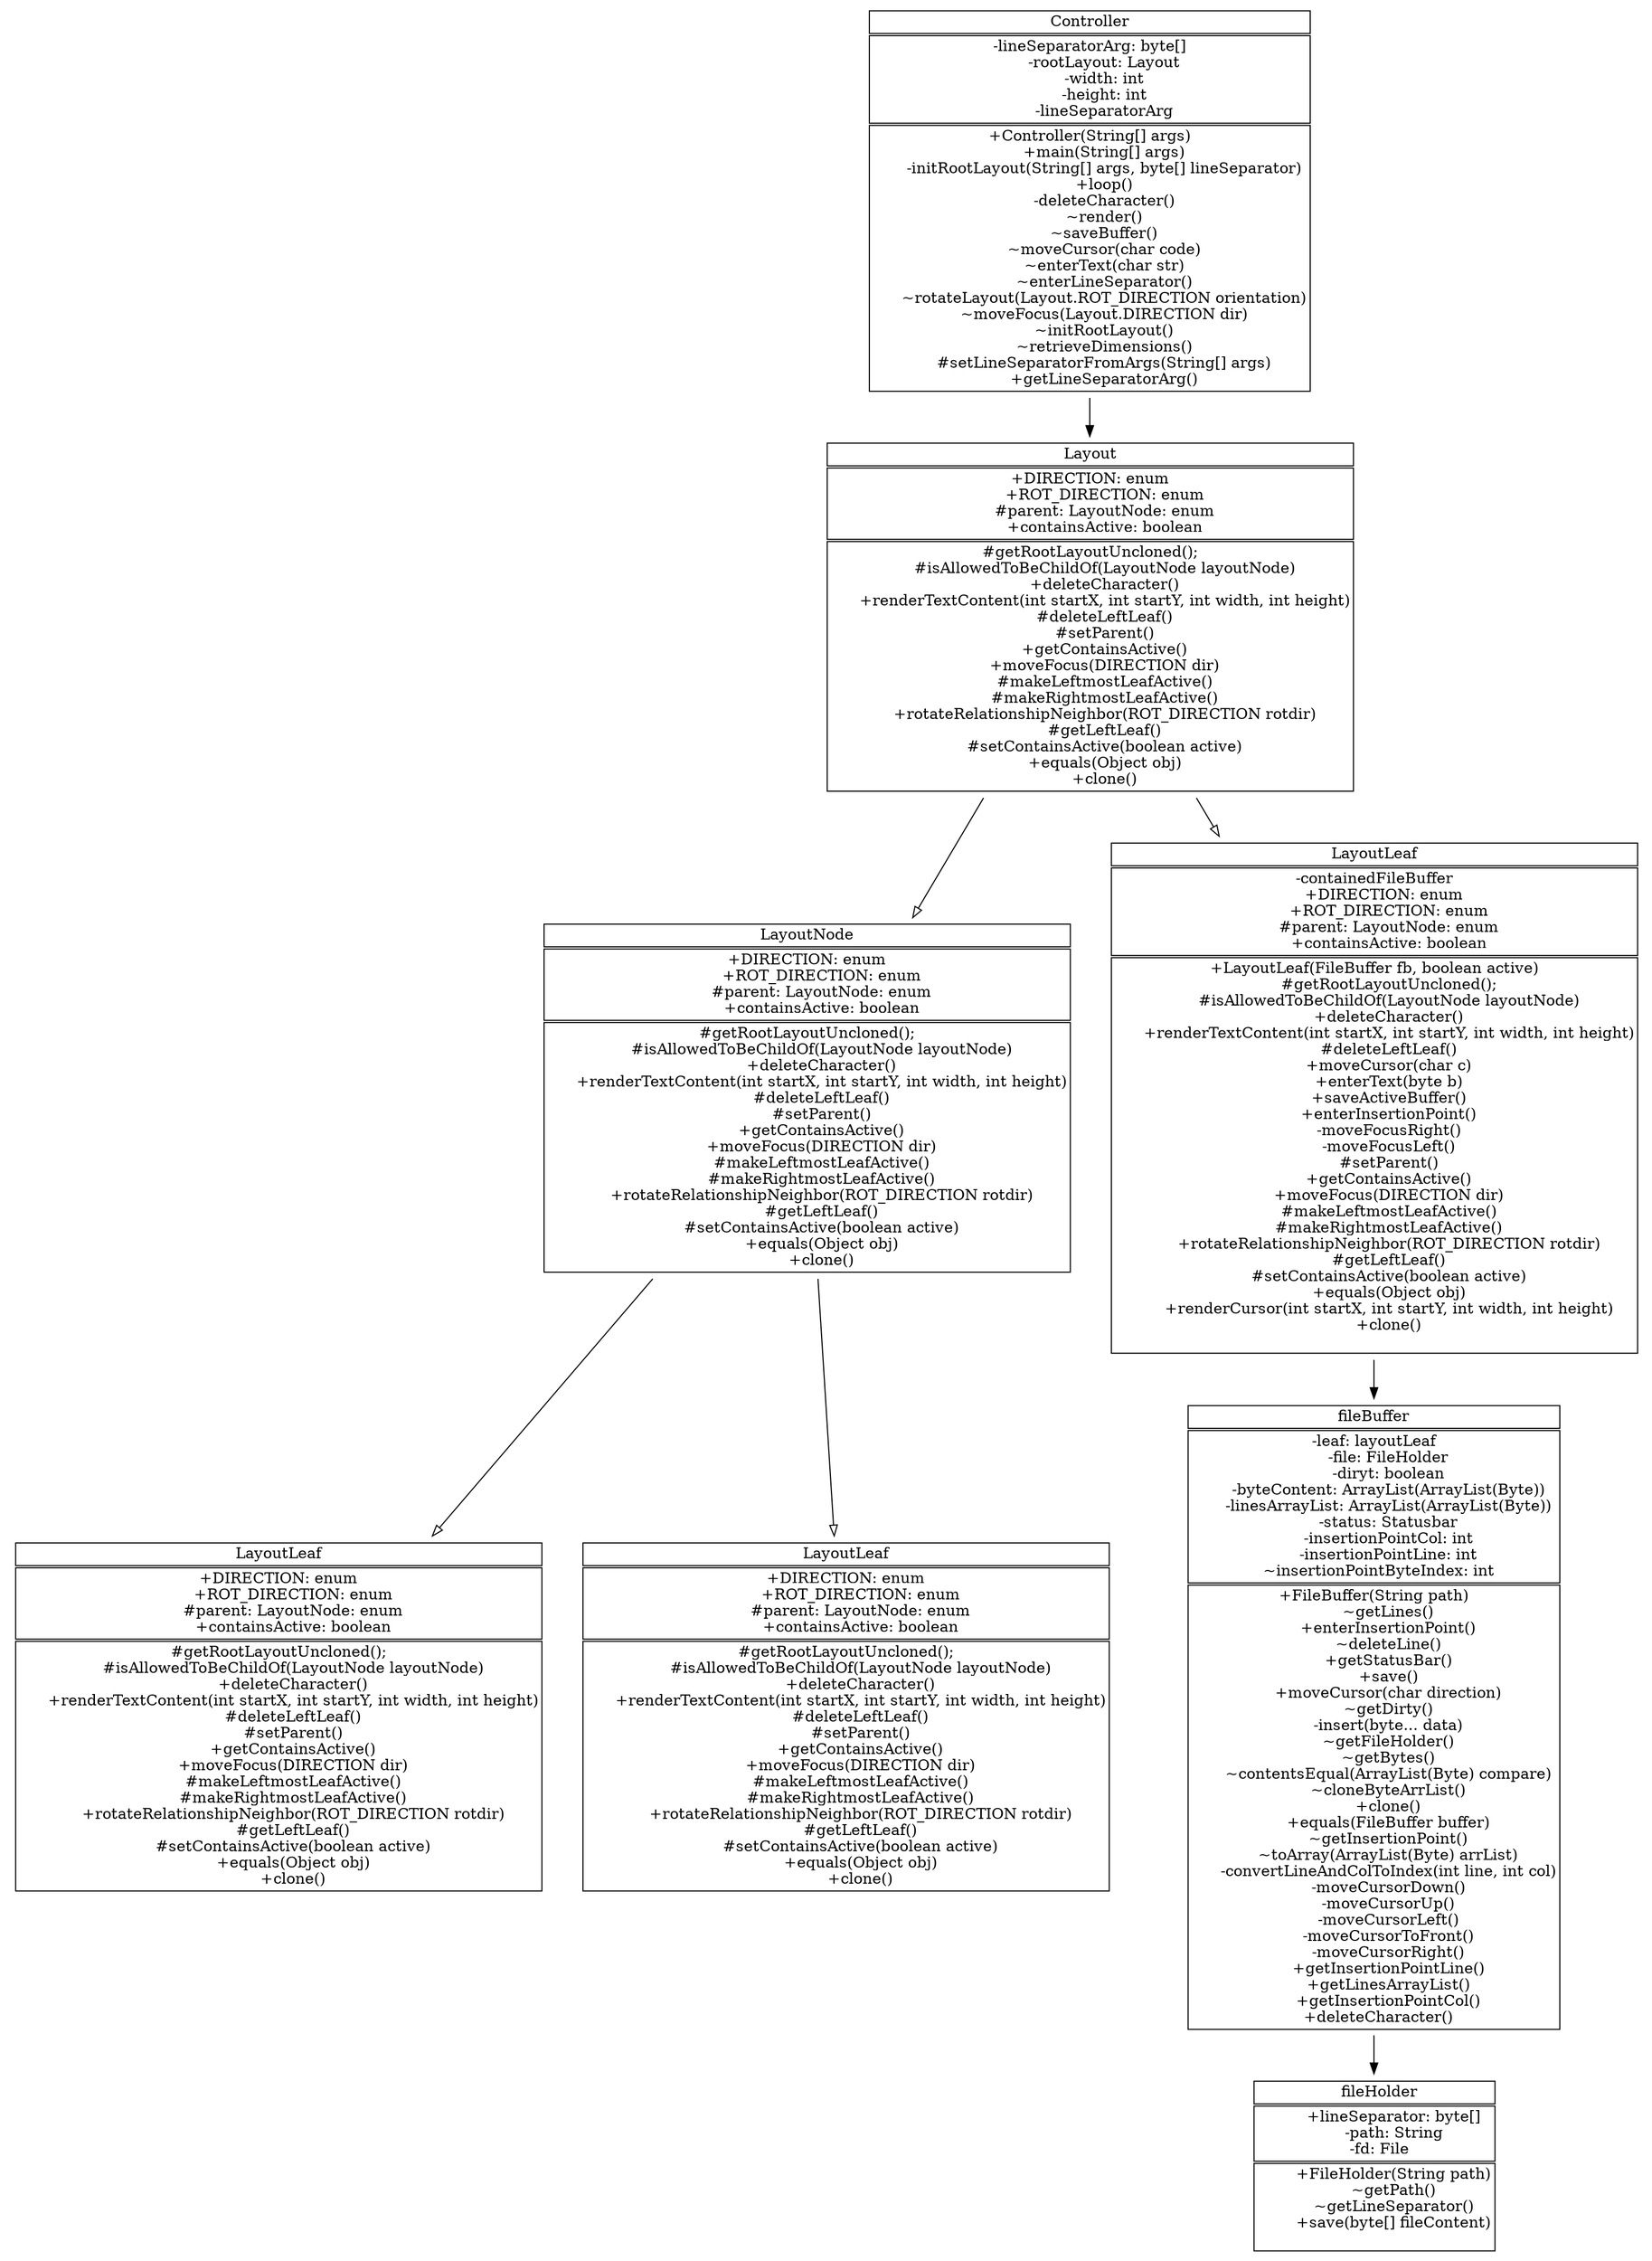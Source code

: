 digraph {
  node[shape=none]

  Layout[label=<<table BORDER="0" CELLBORDER="1">
    <tr><td>Layout</td></tr>
    <tr><td>+DIRECTION: enum<br/>
      +ROT_DIRECTION: enum<br/>
      #parent: LayoutNode: enum<br/>
      +containsActive: boolean</td></tr>
    <tr><td>#getRootLayoutUncloned();<br/>
      #isAllowedToBeChildOf(LayoutNode layoutNode)<br/>
      +deleteCharacter()<br/>
      +renderTextContent(int startX, int startY, int width, int height)<br/>
      #deleteLeftLeaf()<br/>
      #setParent()<br/>
      +getContainsActive()<br/>
      +moveFocus(DIRECTION dir)<br/>
      #makeLeftmostLeafActive()<br/>
      #makeRightmostLeafActive()<br/>
      +rotateRelationshipNeighbor(ROT_DIRECTION rotdir)<br/>
      #getLeftLeaf()<br/>
      #setContainsActive(boolean active)<br/>
      +equals(Object obj)<br/>
      +clone()</td></tr>
    </table>>]

  LayoutNode[label=<<table BORDER="0" CELLBORDER="1">
    <tr><td>LayoutNode</td></tr>
    <tr><td>+DIRECTION: enum<br/>
      +ROT_DIRECTION: enum<br/>
      #parent: LayoutNode: enum<br/>
      +containsActive: boolean</td></tr>
    <tr><td>#getRootLayoutUncloned();<br/>
      #isAllowedToBeChildOf(LayoutNode layoutNode)<br/>
      +deleteCharacter()<br/>
      +renderTextContent(int startX, int startY, int width, int height)<br/>
      #deleteLeftLeaf()<br/>
      #setParent()<br/>
      +getContainsActive()<br/>
      +moveFocus(DIRECTION dir)<br/>
      #makeLeftmostLeafActive()<br/>
      #makeRightmostLeafActive()<br/>
      +rotateRelationshipNeighbor(ROT_DIRECTION rotdir)<br/>
      #getLeftLeaf()<br/>
      #setContainsActive(boolean active)<br/>
      +equals(Object obj)<br/>
      +clone()</td></tr>
    </table>>]

  LayoutLeaf[label=<<table BORDER="0" CELLBORDER="1">
    <tr><td>LayoutLeaf</td></tr>
    <tr><td>-containedFileBuffer<br/>
    +DIRECTION: enum<br/>
      +ROT_DIRECTION: enum<br/>
      #parent: LayoutNode: enum<br/>
      +containsActive: boolean</td></tr>
    <tr><td>+LayoutLeaf(FileBuffer fb, boolean active)<br/>
      #getRootLayoutUncloned();<br/>
      #isAllowedToBeChildOf(LayoutNode layoutNode)<br/>
      +deleteCharacter()<br/>
      +renderTextContent(int startX, int startY, int width, int height)<br/>
      #deleteLeftLeaf()<br/>
      +moveCursor(char c)<br/>
      +enterText(byte b)<br/>
      +saveActiveBuffer()<br/>
      +enterInsertionPoint()<br/>
      -moveFocusRight()<br/>
      -moveFocusLeft()<br/>
      #setParent()<br/>
      +getContainsActive()<br/>
      +moveFocus(DIRECTION dir)<br/>
      #makeLeftmostLeafActive()<br/>
      #makeRightmostLeafActive()<br/>
      +rotateRelationshipNeighbor(ROT_DIRECTION rotdir)<br/>
      #getLeftLeaf()<br/>
      #setContainsActive(boolean active)<br/>
      +equals(Object obj)<br/>
      +renderCursor(int startX, int startY, int width, int height)<br/>
      +clone()<br/>
      </td></tr>
    </table>>]

  LayoutNodeHorizontal[label=<<table BORDER="0" CELLBORDER="1">
    <tr><td>LayoutLeaf</td></tr>
    <tr><td>+DIRECTION: enum<br/>
      +ROT_DIRECTION: enum<br/>
      #parent: LayoutNode: enum<br/>
      +containsActive: boolean</td></tr>
    <tr><td>#getRootLayoutUncloned();<br/>
      #isAllowedToBeChildOf(LayoutNode layoutNode)<br/>
      +deleteCharacter()<br/>
      +renderTextContent(int startX, int startY, int width, int height)<br/>
      #deleteLeftLeaf()<br/>
      #setParent()<br/>
      +getContainsActive()<br/>
      +moveFocus(DIRECTION dir)<br/>
      #makeLeftmostLeafActive()<br/>
      #makeRightmostLeafActive()<br/>
      +rotateRelationshipNeighbor(ROT_DIRECTION rotdir)<br/>
      #getLeftLeaf()<br/>
      #setContainsActive(boolean active)<br/>
      +equals(Object obj)<br/>
      +clone()</td></tr>
    </table>>]
  
  LayoutNodeVertical[label=<<table BORDER="0" CELLBORDER="1">
    <tr><td>LayoutLeaf</td></tr>
    <tr><td>+DIRECTION: enum<br/>
      +ROT_DIRECTION: enum<br/>
      #parent: LayoutNode: enum<br/>
      +containsActive: boolean</td></tr>
    <tr><td>#getRootLayoutUncloned();<br/>
      #isAllowedToBeChildOf(LayoutNode layoutNode)<br/>
      +deleteCharacter()<br/>
      +renderTextContent(int startX, int startY, int width, int height)<br/>
      #deleteLeftLeaf()<br/>
      #setParent()<br/>
      +getContainsActive()<br/>
      +moveFocus(DIRECTION dir)<br/>
      #makeLeftmostLeafActive()<br/>
      #makeRightmostLeafActive()<br/>
      +rotateRelationshipNeighbor(ROT_DIRECTION rotdir)<br/>
      #getLeftLeaf()<br/>
      #setContainsActive(boolean active)<br/>
      +equals(Object obj)<br/>
      +clone()</td></tr>
    </table>>]

  fileBuffer[label=<<table BORDER="0" CELLBORDER="1">
    <tr><td>fileBuffer</td></tr>
    <tr><td>-leaf: layoutLeaf<br/>
      -file: FileHolder<br/>
      -diryt: boolean<br/>
      -byteContent: ArrayList(ArrayList(Byte))<br/>
      -linesArrayList: ArrayList(ArrayList(Byte))<br/>
      -status: Statusbar<br/>
      -insertionPointCol: int<br/>
      -insertionPointLine: int<br/>
      ~insertionPointByteIndex: int
    </td></tr>
    <tr><td>+FileBuffer(String path)<br/>
      ~getLines()<br/>
      +enterInsertionPoint()<br/>
      ~deleteLine()<br/>
      +getStatusBar()<br/>
      +save()<br/>
      +moveCursor(char direction)<br/>
      ~getDirty()<br/>
      -insert(byte... data)<br/>
      ~getFileHolder()<br/>
      ~getBytes()<br/>
      ~contentsEqual(ArrayList(Byte) compare)<br/>
      ~cloneByteArrList()<br/>
      +clone()<br/>
      +equals(FileBuffer buffer)<br/>
      ~getInsertionPoint()<br/>
      ~toArray(ArrayList(Byte) arrList)<br/>
      -convertLineAndColToIndex(int line, int col)<br/>
      -moveCursorDown()<br/>
      -moveCursorUp()<br/>
      -moveCursorLeft()<br/>
      -moveCursorToFront()<br/>
      -moveCursorRight()<br/>
      +getInsertionPointLine()<br/>
      +getLinesArrayList()<br/>
      +getInsertionPointCol()<br/>
      +deleteCharacter()
    </td></tr>
    </table>>]

  controller[label=<<table BORDER="0" CELLBORDER="1">
    <tr><td>Controller</td></tr>
    <tr><td>-lineSeparatorArg: byte[]<br/>
      -rootLayout: Layout<br/>
      -width: int<br/>
      -height: int<br/>
      -lineSeparatorArg</td></tr>
    <tr><td>+Controller(String[] args)<br/>
      +main(String[] args)<br/>
      -initRootLayout(String[] args, byte[] lineSeparator)<br/>
      +loop()<br/>
      -deleteCharacter()<br/>
      ~render()<br/>
      ~saveBuffer()<br/>
      ~moveCursor(char code)<br/>
      ~enterText(char str)<br/>
      ~enterLineSeparator()<br/>
      ~rotateLayout(Layout.ROT_DIRECTION orientation)<br/>
      ~moveFocus(Layout.DIRECTION dir)<br/>
      ~initRootLayout()<br/>
      ~retrieveDimensions()<br/>
      #setLineSeparatorFromArgs(String[] args)<br/>
      +getLineSeparatorArg()</td></tr>
    </table>>]

    fileHolder[label=<<table BORDER="0" CELLBORDER="1"><tr><td>
        fileHolder
      </td></tr><tr><td>
        +lineSeparator: byte[]<br/>
        -path: String<br/>
        -fd: File
      </td></tr><tr><td>
        +FileHolder(String path)<br/>
        ~getPath()<br/>
        ~getLineSeparator()<br/>
        +save(byte[] fileContent)<br/>
      </td></tr></table>>]
  controller -> Layout 
  Layout -> {LayoutNode, LayoutLeaf}[arrowhead=onormal]
  LayoutNode -> {LayoutNodeHorizontal, LayoutNodeVertical}[arrowhead=onormal]
  LayoutLeaf -> fileBuffer -> fileHolder
}
